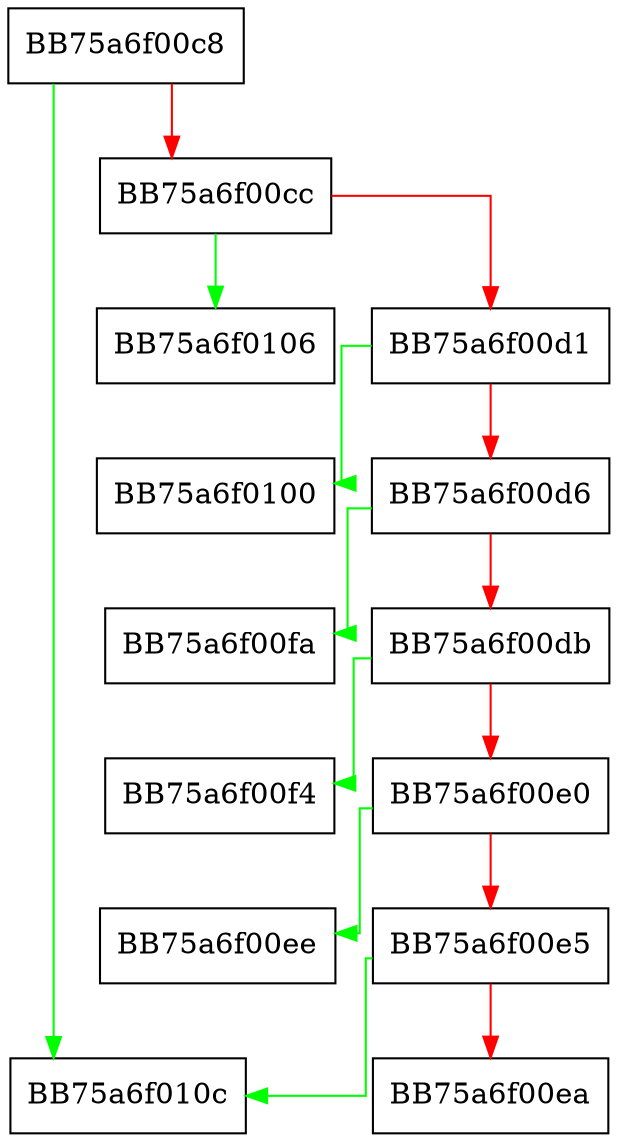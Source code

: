 digraph GetFileLastAccessMethod {
  node [shape="box"];
  graph [splines=ortho];
  BB75a6f00c8 -> BB75a6f010c [color="green"];
  BB75a6f00c8 -> BB75a6f00cc [color="red"];
  BB75a6f00cc -> BB75a6f0106 [color="green"];
  BB75a6f00cc -> BB75a6f00d1 [color="red"];
  BB75a6f00d1 -> BB75a6f0100 [color="green"];
  BB75a6f00d1 -> BB75a6f00d6 [color="red"];
  BB75a6f00d6 -> BB75a6f00fa [color="green"];
  BB75a6f00d6 -> BB75a6f00db [color="red"];
  BB75a6f00db -> BB75a6f00f4 [color="green"];
  BB75a6f00db -> BB75a6f00e0 [color="red"];
  BB75a6f00e0 -> BB75a6f00ee [color="green"];
  BB75a6f00e0 -> BB75a6f00e5 [color="red"];
  BB75a6f00e5 -> BB75a6f010c [color="green"];
  BB75a6f00e5 -> BB75a6f00ea [color="red"];
}